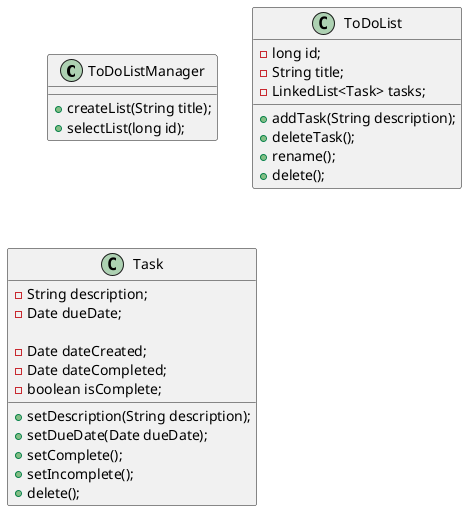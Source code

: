 @startuml

class ToDoListManager {
    +createList(String title);
    +selectList(long id);
}

class ToDoList {
    -long id;
    -String title;
    -LinkedList<Task> tasks;

    +addTask(String description);
    +deleteTask();
    +rename();
    +delete();
}

class Task {
    -String description;
    -Date dueDate;
    'Format due date as YYYY-MM-DD'

    -Date dateCreated;
    -Date dateCompleted;
    -boolean isComplete;

    +setDescription(String description);
    +setDueDate(Date dueDate);
    +setComplete();
    +setIncomplete();
    +delete();
}

@enduml